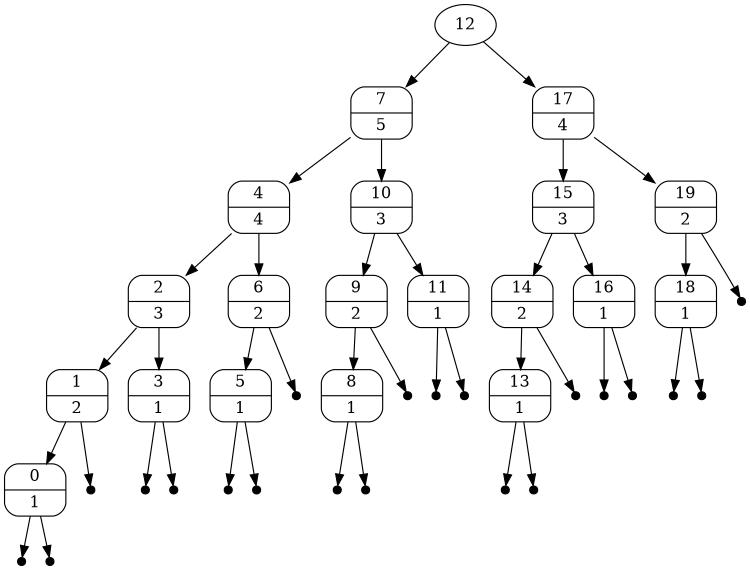 digraph G {

    size = "5,7";
    12 ;

    12  -> 7;

    12 -> 17;

    7 [ shape = Mrecord, label = "{ 7 | 5}" ] ;

    7  -> 4;

    7 -> 10;

    4 [ shape = Mrecord, label = "{ 4 | 4}" ] ;

    4  -> 2;

    4 -> 6;

    2 [ shape = Mrecord, label = "{ 2 | 3}" ] ;

    2  -> 1;

    2 -> 3;

    1 [ shape = Mrecord, label = "{ 1 | 2}" ] ;

    1  -> 0;

    1 -> -1;

    0 [ shape = Mrecord, label = "{ 0 | 1}" ] ;

    0 -> -2;

    0 -> -3;

    3 [ shape = Mrecord, label = "{ 3 | 1}" ] ;

    3 -> -4;

    3 -> -5;

    6 [ shape = Mrecord, label = "{ 6 | 2}" ] ;

    6  -> 5;

    6 -> -6;

    5 [ shape = Mrecord, label = "{ 5 | 1}" ] ;

    5 -> -7;

    5 -> -8;

    10 [ shape = Mrecord, label = "{ 10 | 3}" ] ;

    10  -> 9;

    10 -> 11;

    9 [ shape = Mrecord, label = "{ 9 | 2}" ] ;

    9  -> 8;

    9 -> -9;

    8 [ shape = Mrecord, label = "{ 8 | 1}" ] ;

    8 -> -10;

    8 -> -11;

    11 [ shape = Mrecord, label = "{ 11 | 1}" ] ;

    11 -> -12;

    11 -> -13;

    17 [ shape = Mrecord, label = "{ 17 | 4}" ] ;

    17  -> 15;

    17 -> 19;

    15 [ shape = Mrecord, label = "{ 15 | 3}" ] ;

    15  -> 14;

    15 -> 16;

    14 [ shape = Mrecord, label = "{ 14 | 2}" ] ;

    14  -> 13;

    14 -> -14;

    13 [ shape = Mrecord, label = "{ 13 | 1}" ] ;

    13 -> -15;

    13 -> -16;

    16 [ shape = Mrecord, label = "{ 16 | 1}" ] ;

    16 -> -17;

    16 -> -18;

    19 [ shape = Mrecord, label = "{ 19 | 2}" ] ;

    19  -> 18;

    19 -> -19;

    18 [ shape = Mrecord, label = "{ 18 | 1}" ] ;

    18 -> -20;

    18 -> -21;

    -1 [label = "", height = 0.1, width = 0.1, style = filled, fillcolor = black];

    -2 [label = "", height = 0.1, width = 0.1, style = filled, fillcolor = black];

    -3 [label = "", height = 0.1, width = 0.1, style = filled, fillcolor = black];

    -4 [label = "", height = 0.1, width = 0.1, style = filled, fillcolor = black];

    -5 [label = "", height = 0.1, width = 0.1, style = filled, fillcolor = black];

    -6 [label = "", height = 0.1, width = 0.1, style = filled, fillcolor = black];

    -7 [label = "", height = 0.1, width = 0.1, style = filled, fillcolor = black];

    -8 [label = "", height = 0.1, width = 0.1, style = filled, fillcolor = black];

    -9 [label = "", height = 0.1, width = 0.1, style = filled, fillcolor = black];

    -10 [label = "", height = 0.1, width = 0.1, style = filled, fillcolor = black];

    -11 [label = "", height = 0.1, width = 0.1, style = filled, fillcolor = black];

    -12 [label = "", height = 0.1, width = 0.1, style = filled, fillcolor = black];

    -13 [label = "", height = 0.1, width = 0.1, style = filled, fillcolor = black];

    -14 [label = "", height = 0.1, width = 0.1, style = filled, fillcolor = black];

    -15 [label = "", height = 0.1, width = 0.1, style = filled, fillcolor = black];

    -16 [label = "", height = 0.1, width = 0.1, style = filled, fillcolor = black];

    -17 [label = "", height = 0.1, width = 0.1, style = filled, fillcolor = black];

    -18 [label = "", height = 0.1, width = 0.1, style = filled, fillcolor = black];

    -19 [label = "", height = 0.1, width = 0.1, style = filled, fillcolor = black];

    -20 [label = "", height = 0.1, width = 0.1, style = filled, fillcolor = black];

    -21 [label = "", height = 0.1, width = 0.1, style = filled, fillcolor = black];

}


